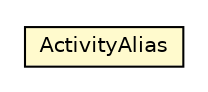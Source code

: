 #!/usr/local/bin/dot
#
# Class diagram 
# Generated by UMLGraph version 5.1 (http://www.umlgraph.org/)
#

digraph G {
	edge [fontname="Helvetica",fontsize=10,labelfontname="Helvetica",labelfontsize=10];
	node [fontname="Helvetica",fontsize=10,shape=plaintext];
	nodesep=0.25;
	ranksep=0.5;
	// org.androidtransfuse.model.manifest.ActivityAlias
	c18819 [label=<<table title="org.androidtransfuse.model.manifest.ActivityAlias" border="0" cellborder="1" cellspacing="0" cellpadding="2" port="p" bgcolor="lemonChiffon" href="./ActivityAlias.html">
		<tr><td><table border="0" cellspacing="0" cellpadding="1">
<tr><td align="center" balign="center"> ActivityAlias </td></tr>
		</table></td></tr>
		</table>>, fontname="Helvetica", fontcolor="black", fontsize=10.0];
}


